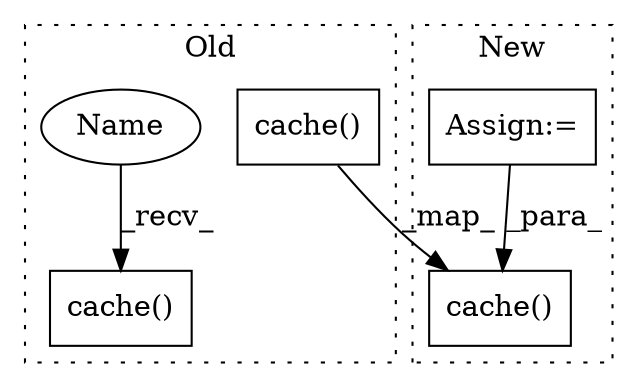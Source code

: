 digraph G {
subgraph cluster0 {
1 [label="cache()" a="75" s="9163,9184" l="11,1" shape="box"];
4 [label="cache()" a="75" s="9118,9135" l="11,1" shape="box"];
5 [label="Name" a="87" s="9118" l="4" shape="ellipse"];
label = "Old";
style="dotted";
}
subgraph cluster1 {
2 [label="cache()" a="75" s="9222,9240" l="11,1" shape="box"];
3 [label="Assign:=" a="68" s="9204" l="3" shape="box"];
label = "New";
style="dotted";
}
1 -> 2 [label="_map_"];
3 -> 2 [label="_para_"];
5 -> 4 [label="_recv_"];
}